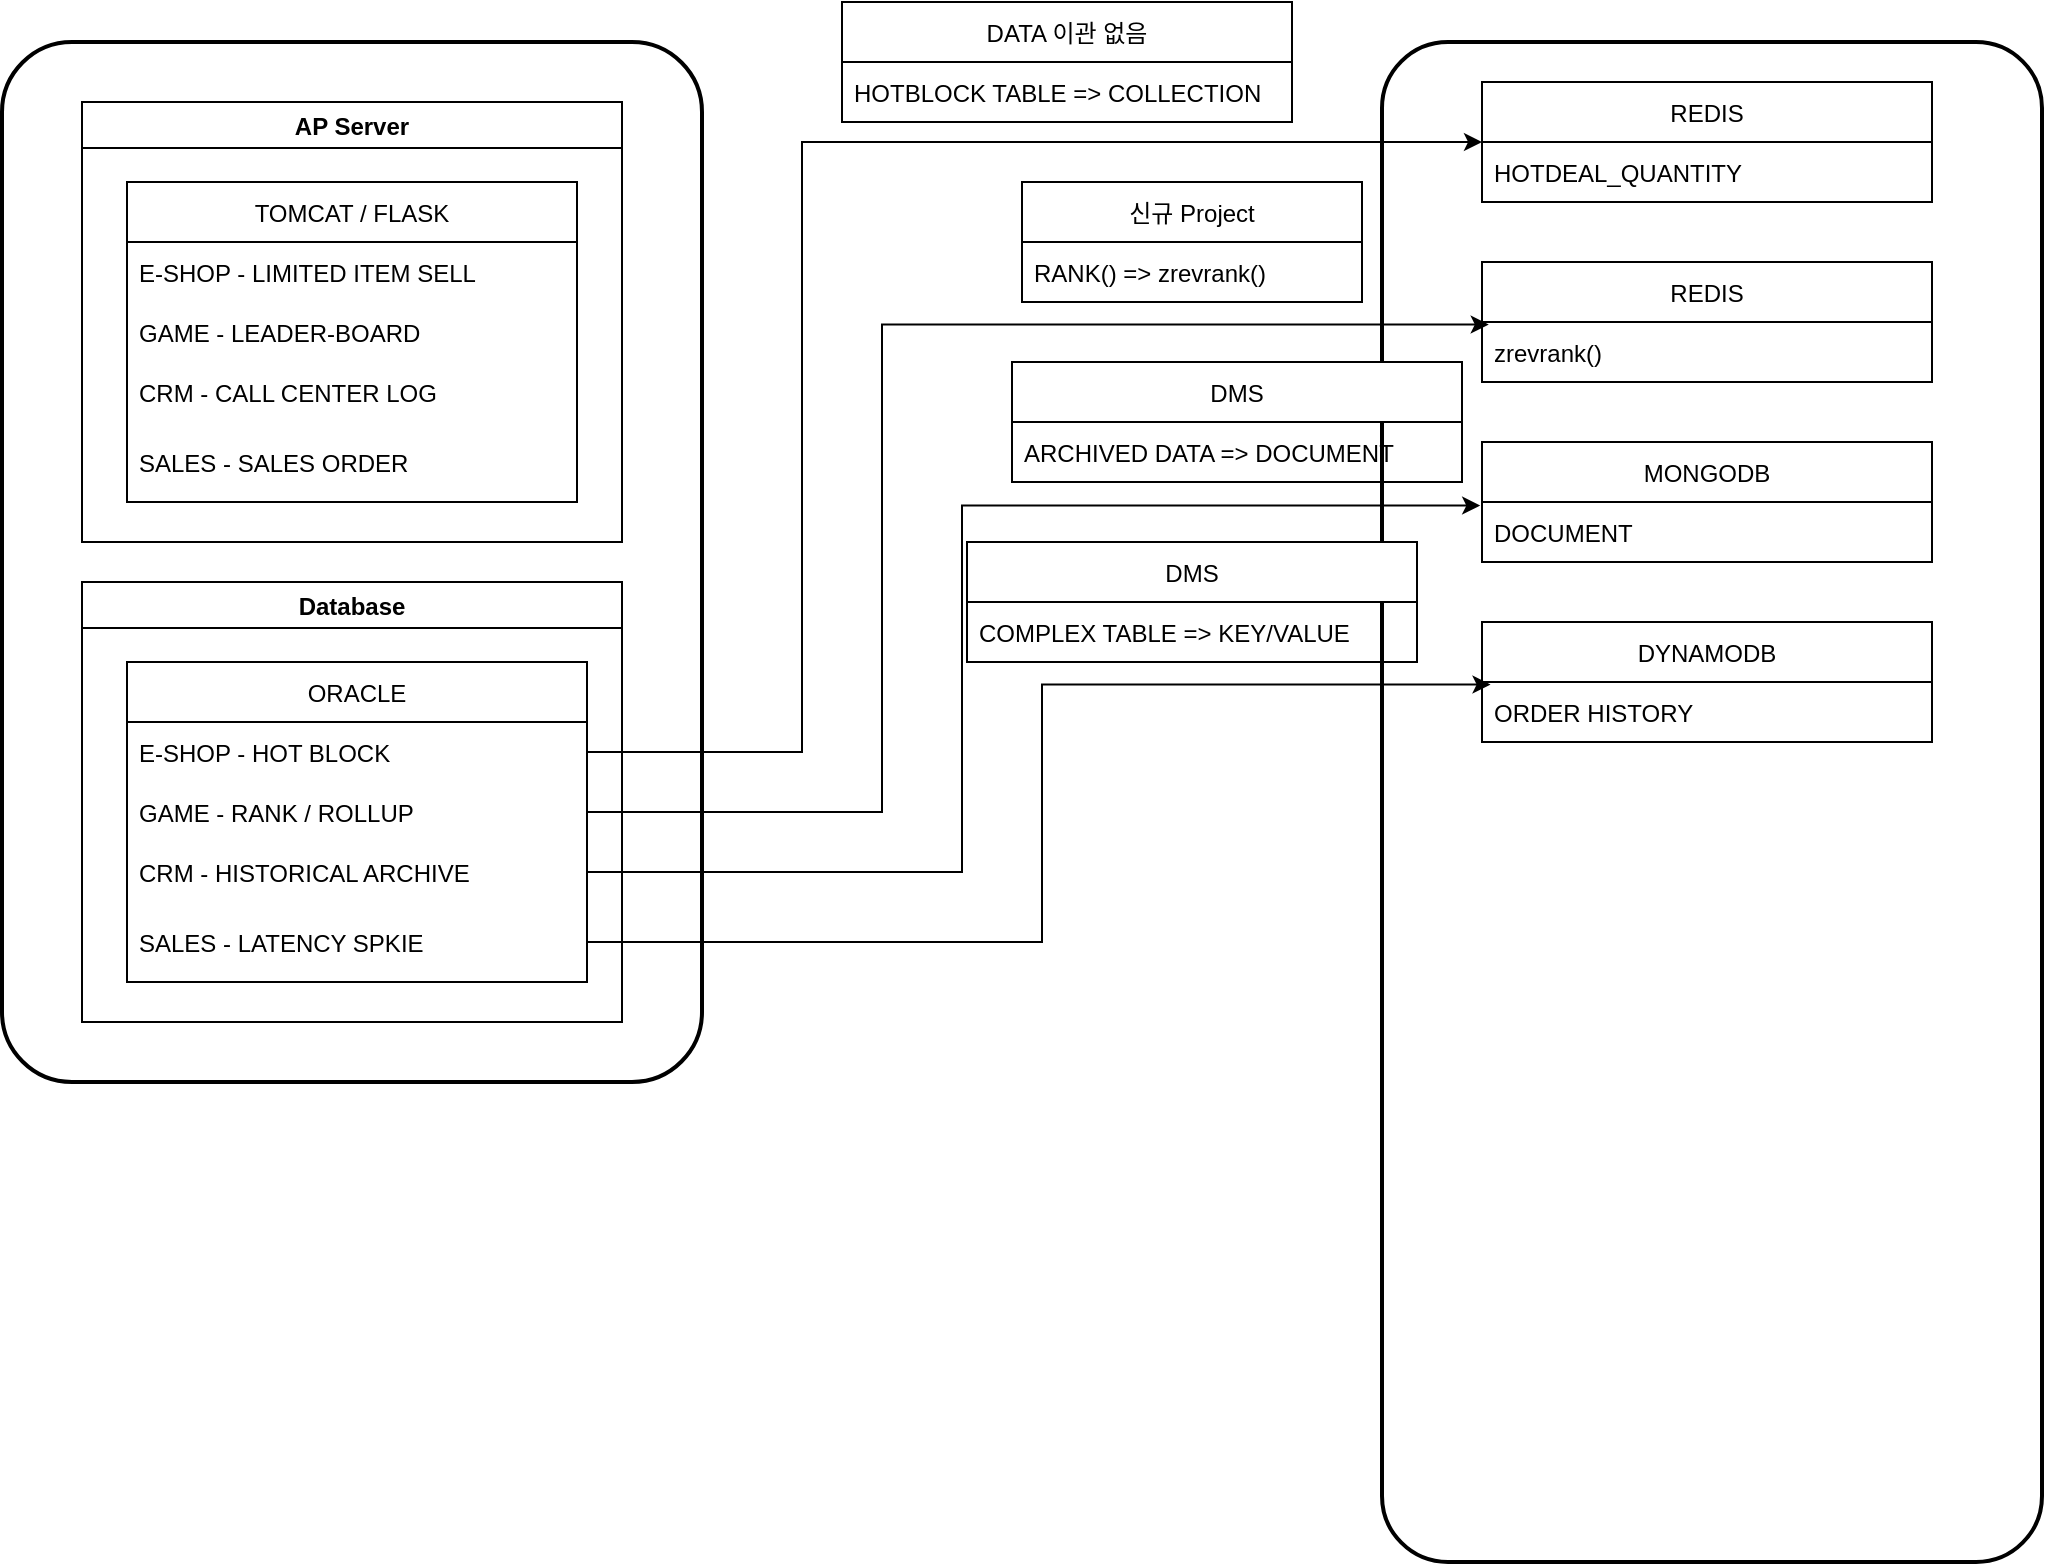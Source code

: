 <mxfile version="16.5.5" type="github">
  <diagram id="sGwKK_VSJlkQcXx7H5ua" name="Page-1">
    <mxGraphModel dx="1263" dy="1224" grid="1" gridSize="10" guides="1" tooltips="1" connect="1" arrows="1" fold="1" page="1" pageScale="1" pageWidth="1169" pageHeight="827" math="0" shadow="0">
      <root>
        <mxCell id="0" />
        <mxCell id="1" parent="0" />
        <mxCell id="kIYaQyXWYugyOKS3lOpH-3" value="" style="rounded=1;arcSize=10;dashed=0;fillColor=none;gradientColor=none;strokeWidth=2;" vertex="1" parent="1">
          <mxGeometry x="80" y="40" width="350" height="520" as="geometry" />
        </mxCell>
        <mxCell id="kIYaQyXWYugyOKS3lOpH-5" value="AP Server" style="swimlane;" vertex="1" parent="1">
          <mxGeometry x="120" y="70" width="270" height="220" as="geometry" />
        </mxCell>
        <mxCell id="kIYaQyXWYugyOKS3lOpH-14" value="TOMCAT / FLASK" style="swimlane;fontStyle=0;childLayout=stackLayout;horizontal=1;startSize=30;horizontalStack=0;resizeParent=1;resizeParentMax=0;resizeLast=0;collapsible=1;marginBottom=0;" vertex="1" parent="kIYaQyXWYugyOKS3lOpH-5">
          <mxGeometry x="22.5" y="40" width="225" height="160" as="geometry" />
        </mxCell>
        <mxCell id="kIYaQyXWYugyOKS3lOpH-15" value="E-SHOP - LIMITED ITEM SELL" style="text;strokeColor=none;fillColor=none;align=left;verticalAlign=middle;spacingLeft=4;spacingRight=4;overflow=hidden;points=[[0,0.5],[1,0.5]];portConstraint=eastwest;rotatable=0;" vertex="1" parent="kIYaQyXWYugyOKS3lOpH-14">
          <mxGeometry y="30" width="225" height="30" as="geometry" />
        </mxCell>
        <mxCell id="kIYaQyXWYugyOKS3lOpH-16" value="GAME - LEADER-BOARD" style="text;strokeColor=none;fillColor=none;align=left;verticalAlign=middle;spacingLeft=4;spacingRight=4;overflow=hidden;points=[[0,0.5],[1,0.5]];portConstraint=eastwest;rotatable=0;" vertex="1" parent="kIYaQyXWYugyOKS3lOpH-14">
          <mxGeometry y="60" width="225" height="30" as="geometry" />
        </mxCell>
        <mxCell id="kIYaQyXWYugyOKS3lOpH-18" value="CRM - CALL CENTER LOG" style="text;strokeColor=none;fillColor=none;align=left;verticalAlign=middle;spacingLeft=4;spacingRight=4;overflow=hidden;points=[[0,0.5],[1,0.5]];portConstraint=eastwest;rotatable=0;" vertex="1" parent="kIYaQyXWYugyOKS3lOpH-14">
          <mxGeometry y="90" width="225" height="30" as="geometry" />
        </mxCell>
        <mxCell id="kIYaQyXWYugyOKS3lOpH-17" value="SALES - SALES ORDER" style="text;strokeColor=none;fillColor=none;align=left;verticalAlign=middle;spacingLeft=4;spacingRight=4;overflow=hidden;points=[[0,0.5],[1,0.5]];portConstraint=eastwest;rotatable=0;container=0;" vertex="1" parent="kIYaQyXWYugyOKS3lOpH-14">
          <mxGeometry y="120" width="225" height="40" as="geometry" />
        </mxCell>
        <mxCell id="kIYaQyXWYugyOKS3lOpH-19" value="Database" style="swimlane;" vertex="1" parent="1">
          <mxGeometry x="120" y="310" width="270" height="220" as="geometry" />
        </mxCell>
        <mxCell id="kIYaQyXWYugyOKS3lOpH-20" value="ORACLE" style="swimlane;fontStyle=0;childLayout=stackLayout;horizontal=1;startSize=30;horizontalStack=0;resizeParent=1;resizeParentMax=0;resizeLast=0;collapsible=1;marginBottom=0;" vertex="1" parent="kIYaQyXWYugyOKS3lOpH-19">
          <mxGeometry x="22.5" y="40" width="230" height="160" as="geometry" />
        </mxCell>
        <mxCell id="kIYaQyXWYugyOKS3lOpH-21" value="E-SHOP - HOT BLOCK" style="text;strokeColor=none;fillColor=none;align=left;verticalAlign=middle;spacingLeft=4;spacingRight=4;overflow=hidden;points=[[0,0.5],[1,0.5]];portConstraint=eastwest;rotatable=0;" vertex="1" parent="kIYaQyXWYugyOKS3lOpH-20">
          <mxGeometry y="30" width="230" height="30" as="geometry" />
        </mxCell>
        <mxCell id="kIYaQyXWYugyOKS3lOpH-22" value="GAME - RANK / ROLLUP" style="text;strokeColor=none;fillColor=none;align=left;verticalAlign=middle;spacingLeft=4;spacingRight=4;overflow=hidden;points=[[0,0.5],[1,0.5]];portConstraint=eastwest;rotatable=0;" vertex="1" parent="kIYaQyXWYugyOKS3lOpH-20">
          <mxGeometry y="60" width="230" height="30" as="geometry" />
        </mxCell>
        <mxCell id="kIYaQyXWYugyOKS3lOpH-23" value="CRM - HISTORICAL ARCHIVE" style="text;strokeColor=none;fillColor=none;align=left;verticalAlign=middle;spacingLeft=4;spacingRight=4;overflow=hidden;points=[[0,0.5],[1,0.5]];portConstraint=eastwest;rotatable=0;" vertex="1" parent="kIYaQyXWYugyOKS3lOpH-20">
          <mxGeometry y="90" width="230" height="30" as="geometry" />
        </mxCell>
        <mxCell id="kIYaQyXWYugyOKS3lOpH-24" value="SALES - LATENCY SPKIE" style="text;strokeColor=none;fillColor=none;align=left;verticalAlign=middle;spacingLeft=4;spacingRight=4;overflow=hidden;points=[[0,0.5],[1,0.5]];portConstraint=eastwest;rotatable=0;container=0;" vertex="1" parent="kIYaQyXWYugyOKS3lOpH-20">
          <mxGeometry y="120" width="230" height="40" as="geometry" />
        </mxCell>
        <mxCell id="kIYaQyXWYugyOKS3lOpH-25" value="" style="rounded=1;arcSize=10;dashed=0;fillColor=none;gradientColor=none;strokeWidth=2;" vertex="1" parent="1">
          <mxGeometry x="770" y="40" width="330" height="760" as="geometry" />
        </mxCell>
        <mxCell id="kIYaQyXWYugyOKS3lOpH-26" value="REDIS" style="swimlane;fontStyle=0;childLayout=stackLayout;horizontal=1;startSize=30;horizontalStack=0;resizeParent=1;resizeParentMax=0;resizeLast=0;collapsible=1;marginBottom=0;" vertex="1" parent="1">
          <mxGeometry x="820" y="60" width="225" height="60" as="geometry" />
        </mxCell>
        <mxCell id="kIYaQyXWYugyOKS3lOpH-27" value="HOTDEAL_QUANTITY" style="text;strokeColor=none;fillColor=none;align=left;verticalAlign=middle;spacingLeft=4;spacingRight=4;overflow=hidden;points=[[0,0.5],[1,0.5]];portConstraint=eastwest;rotatable=0;" vertex="1" parent="kIYaQyXWYugyOKS3lOpH-26">
          <mxGeometry y="30" width="225" height="30" as="geometry" />
        </mxCell>
        <mxCell id="kIYaQyXWYugyOKS3lOpH-31" value="REDIS" style="swimlane;fontStyle=0;childLayout=stackLayout;horizontal=1;startSize=30;horizontalStack=0;resizeParent=1;resizeParentMax=0;resizeLast=0;collapsible=1;marginBottom=0;" vertex="1" parent="1">
          <mxGeometry x="820" y="150" width="225" height="60" as="geometry" />
        </mxCell>
        <mxCell id="kIYaQyXWYugyOKS3lOpH-32" value="zrevrank()" style="text;strokeColor=none;fillColor=none;align=left;verticalAlign=middle;spacingLeft=4;spacingRight=4;overflow=hidden;points=[[0,0.5],[1,0.5]];portConstraint=eastwest;rotatable=0;" vertex="1" parent="kIYaQyXWYugyOKS3lOpH-31">
          <mxGeometry y="30" width="225" height="30" as="geometry" />
        </mxCell>
        <mxCell id="kIYaQyXWYugyOKS3lOpH-33" value="MONGODB" style="swimlane;fontStyle=0;childLayout=stackLayout;horizontal=1;startSize=30;horizontalStack=0;resizeParent=1;resizeParentMax=0;resizeLast=0;collapsible=1;marginBottom=0;" vertex="1" parent="1">
          <mxGeometry x="820" y="240" width="225" height="60" as="geometry" />
        </mxCell>
        <mxCell id="kIYaQyXWYugyOKS3lOpH-34" value="DOCUMENT" style="text;strokeColor=none;fillColor=none;align=left;verticalAlign=middle;spacingLeft=4;spacingRight=4;overflow=hidden;points=[[0,0.5],[1,0.5]];portConstraint=eastwest;rotatable=0;" vertex="1" parent="kIYaQyXWYugyOKS3lOpH-33">
          <mxGeometry y="30" width="225" height="30" as="geometry" />
        </mxCell>
        <mxCell id="kIYaQyXWYugyOKS3lOpH-35" value="DYNAMODB" style="swimlane;fontStyle=0;childLayout=stackLayout;horizontal=1;startSize=30;horizontalStack=0;resizeParent=1;resizeParentMax=0;resizeLast=0;collapsible=1;marginBottom=0;" vertex="1" parent="1">
          <mxGeometry x="820" y="330" width="225" height="60" as="geometry" />
        </mxCell>
        <mxCell id="kIYaQyXWYugyOKS3lOpH-36" value="ORDER HISTORY" style="text;strokeColor=none;fillColor=none;align=left;verticalAlign=middle;spacingLeft=4;spacingRight=4;overflow=hidden;points=[[0,0.5],[1,0.5]];portConstraint=eastwest;rotatable=0;" vertex="1" parent="kIYaQyXWYugyOKS3lOpH-35">
          <mxGeometry y="30" width="225" height="30" as="geometry" />
        </mxCell>
        <mxCell id="kIYaQyXWYugyOKS3lOpH-37" style="edgeStyle=orthogonalEdgeStyle;rounded=0;orthogonalLoop=1;jettySize=auto;html=1;entryX=0;entryY=0.5;entryDx=0;entryDy=0;" edge="1" parent="1" source="kIYaQyXWYugyOKS3lOpH-21" target="kIYaQyXWYugyOKS3lOpH-26">
          <mxGeometry relative="1" as="geometry">
            <Array as="points">
              <mxPoint x="480" y="395" />
              <mxPoint x="480" y="90" />
            </Array>
          </mxGeometry>
        </mxCell>
        <mxCell id="kIYaQyXWYugyOKS3lOpH-38" value="DATA 이관 없음" style="swimlane;fontStyle=0;childLayout=stackLayout;horizontal=1;startSize=30;horizontalStack=0;resizeParent=1;resizeParentMax=0;resizeLast=0;collapsible=1;marginBottom=0;" vertex="1" parent="1">
          <mxGeometry x="500" y="20" width="225" height="60" as="geometry" />
        </mxCell>
        <mxCell id="kIYaQyXWYugyOKS3lOpH-39" value="HOTBLOCK TABLE =&gt; COLLECTION " style="text;strokeColor=none;fillColor=none;align=left;verticalAlign=middle;spacingLeft=4;spacingRight=4;overflow=hidden;points=[[0,0.5],[1,0.5]];portConstraint=eastwest;rotatable=0;" vertex="1" parent="kIYaQyXWYugyOKS3lOpH-38">
          <mxGeometry y="30" width="225" height="30" as="geometry" />
        </mxCell>
        <mxCell id="kIYaQyXWYugyOKS3lOpH-41" style="edgeStyle=orthogonalEdgeStyle;rounded=0;orthogonalLoop=1;jettySize=auto;html=1;entryX=0.015;entryY=0.042;entryDx=0;entryDy=0;entryPerimeter=0;" edge="1" parent="1" source="kIYaQyXWYugyOKS3lOpH-22" target="kIYaQyXWYugyOKS3lOpH-32">
          <mxGeometry relative="1" as="geometry">
            <Array as="points">
              <mxPoint x="520" y="425" />
              <mxPoint x="520" y="181" />
            </Array>
          </mxGeometry>
        </mxCell>
        <mxCell id="kIYaQyXWYugyOKS3lOpH-42" value="신규 Project" style="swimlane;fontStyle=0;childLayout=stackLayout;horizontal=1;startSize=30;horizontalStack=0;resizeParent=1;resizeParentMax=0;resizeLast=0;collapsible=1;marginBottom=0;" vertex="1" parent="1">
          <mxGeometry x="590" y="110" width="170" height="60" as="geometry" />
        </mxCell>
        <mxCell id="kIYaQyXWYugyOKS3lOpH-43" value="RANK() =&gt; zrevrank()" style="text;strokeColor=none;fillColor=none;align=left;verticalAlign=middle;spacingLeft=4;spacingRight=4;overflow=hidden;points=[[0,0.5],[1,0.5]];portConstraint=eastwest;rotatable=0;" vertex="1" parent="kIYaQyXWYugyOKS3lOpH-42">
          <mxGeometry y="30" width="170" height="30" as="geometry" />
        </mxCell>
        <mxCell id="kIYaQyXWYugyOKS3lOpH-44" style="edgeStyle=orthogonalEdgeStyle;rounded=0;orthogonalLoop=1;jettySize=auto;html=1;entryX=-0.004;entryY=0.06;entryDx=0;entryDy=0;entryPerimeter=0;" edge="1" parent="1" source="kIYaQyXWYugyOKS3lOpH-23" target="kIYaQyXWYugyOKS3lOpH-34">
          <mxGeometry relative="1" as="geometry">
            <Array as="points">
              <mxPoint x="560" y="455" />
              <mxPoint x="560" y="272" />
            </Array>
          </mxGeometry>
        </mxCell>
        <mxCell id="kIYaQyXWYugyOKS3lOpH-45" value="DMS" style="swimlane;fontStyle=0;childLayout=stackLayout;horizontal=1;startSize=30;horizontalStack=0;resizeParent=1;resizeParentMax=0;resizeLast=0;collapsible=1;marginBottom=0;" vertex="1" parent="1">
          <mxGeometry x="585" y="200" width="225" height="60" as="geometry" />
        </mxCell>
        <mxCell id="kIYaQyXWYugyOKS3lOpH-46" value="ARCHIVED DATA =&gt; DOCUMENT" style="text;strokeColor=none;fillColor=none;align=left;verticalAlign=middle;spacingLeft=4;spacingRight=4;overflow=hidden;points=[[0,0.5],[1,0.5]];portConstraint=eastwest;rotatable=0;" vertex="1" parent="kIYaQyXWYugyOKS3lOpH-45">
          <mxGeometry y="30" width="225" height="30" as="geometry" />
        </mxCell>
        <mxCell id="kIYaQyXWYugyOKS3lOpH-47" style="edgeStyle=orthogonalEdgeStyle;rounded=0;orthogonalLoop=1;jettySize=auto;html=1;entryX=0.019;entryY=0.042;entryDx=0;entryDy=0;entryPerimeter=0;" edge="1" parent="1" source="kIYaQyXWYugyOKS3lOpH-24" target="kIYaQyXWYugyOKS3lOpH-36">
          <mxGeometry relative="1" as="geometry">
            <Array as="points">
              <mxPoint x="600" y="490" />
              <mxPoint x="600" y="361" />
            </Array>
          </mxGeometry>
        </mxCell>
        <mxCell id="kIYaQyXWYugyOKS3lOpH-48" value="DMS" style="swimlane;fontStyle=0;childLayout=stackLayout;horizontal=1;startSize=30;horizontalStack=0;resizeParent=1;resizeParentMax=0;resizeLast=0;collapsible=1;marginBottom=0;" vertex="1" parent="1">
          <mxGeometry x="562.5" y="290" width="225" height="60" as="geometry" />
        </mxCell>
        <mxCell id="kIYaQyXWYugyOKS3lOpH-49" value="COMPLEX TABLE =&gt; KEY/VALUE" style="text;strokeColor=none;fillColor=none;align=left;verticalAlign=middle;spacingLeft=4;spacingRight=4;overflow=hidden;points=[[0,0.5],[1,0.5]];portConstraint=eastwest;rotatable=0;" vertex="1" parent="kIYaQyXWYugyOKS3lOpH-48">
          <mxGeometry y="30" width="225" height="30" as="geometry" />
        </mxCell>
      </root>
    </mxGraphModel>
  </diagram>
</mxfile>
